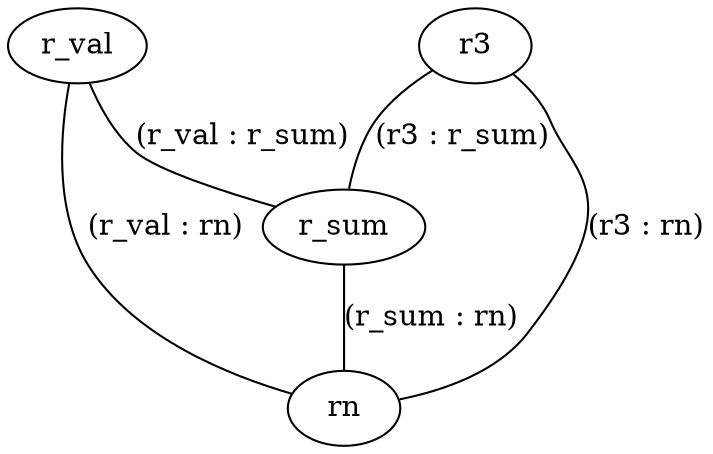 graph G {
  1 [ label="r_sum" ];
  2 [ label="rn" ];
  3 [ label="r_val" ];
  4 [ label="r3" ];
  1 -- 2 [ label="(r_sum : rn)" ];
  4 -- 2 [ label="(r3 : rn)" ];
  4 -- 1 [ label="(r3 : r_sum)" ];
  3 -- 2 [ label="(r_val : rn)" ];
  3 -- 1 [ label="(r_val : r_sum)" ];
}
